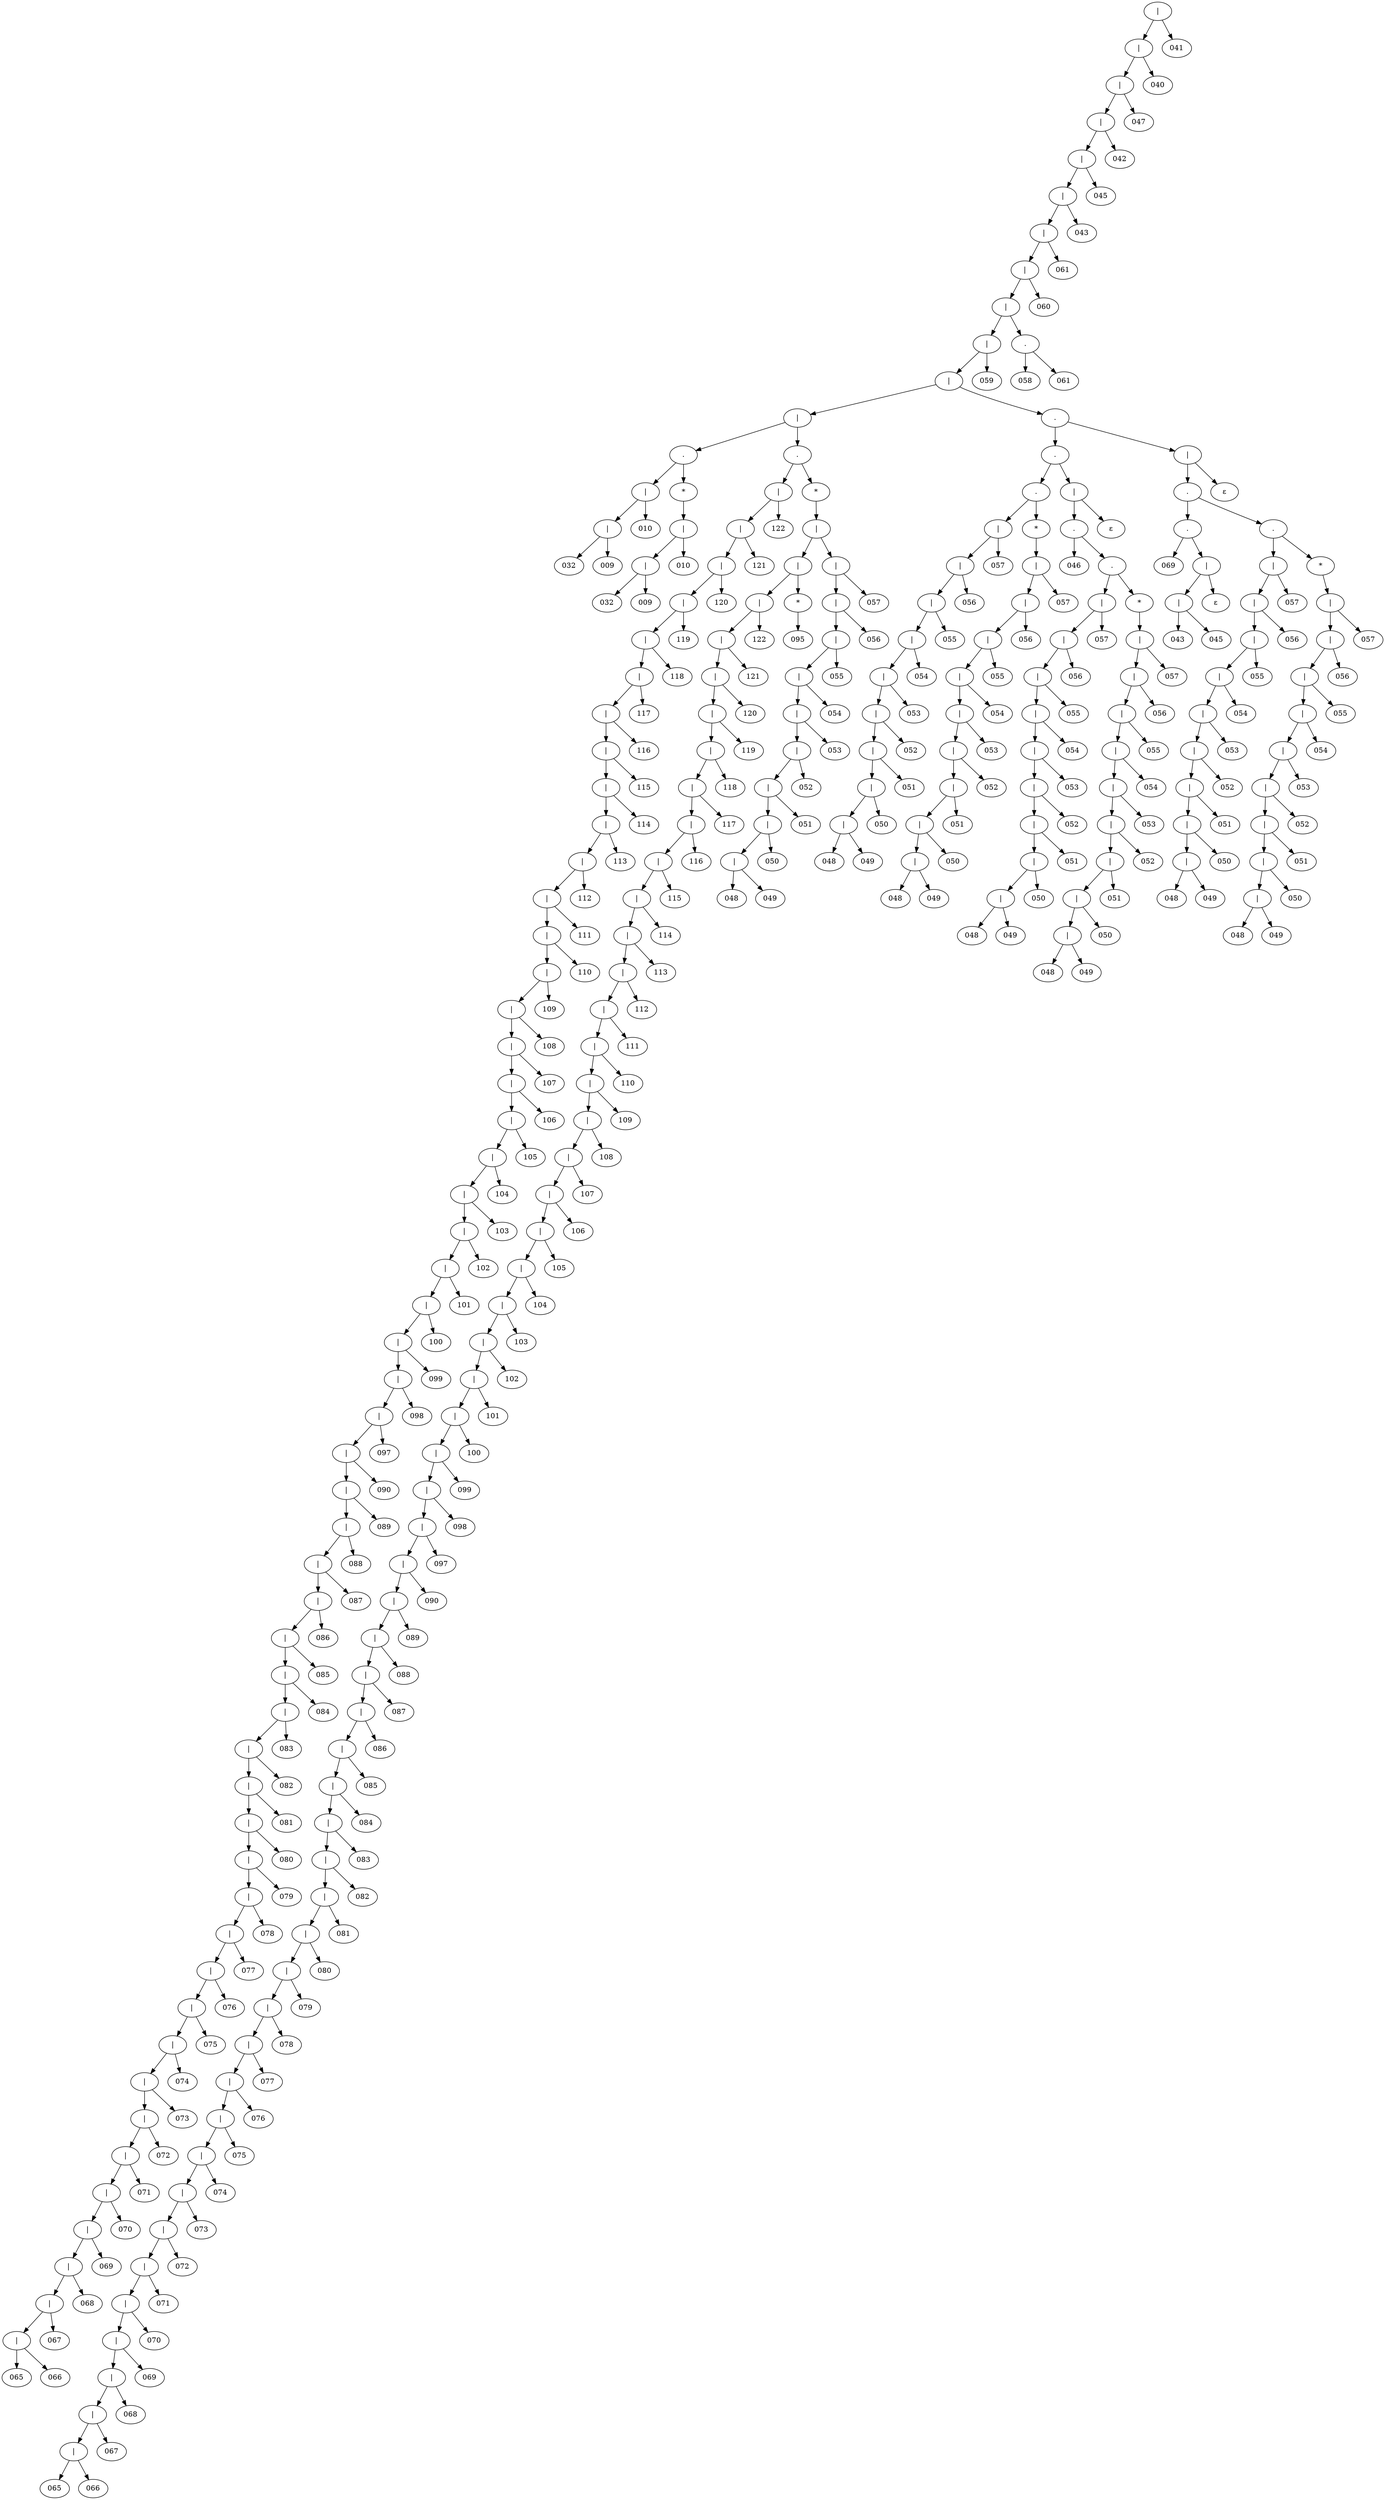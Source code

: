 digraph tree {
	d01a34e3b85b4595bf8247a2196b117d [label="|"]
	"0c6e6be214bb4c9f956a39bfbc1172c9" [label="|"]
	d01a34e3b85b4595bf8247a2196b117d -> "0c6e6be214bb4c9f956a39bfbc1172c9"
	"7b32560830064cb1b89b7ddad7414165" [label="|"]
	"0c6e6be214bb4c9f956a39bfbc1172c9" -> "7b32560830064cb1b89b7ddad7414165"
	"68fc0d8c29414cdda4ffbf09c39e186f" [label="|"]
	"7b32560830064cb1b89b7ddad7414165" -> "68fc0d8c29414cdda4ffbf09c39e186f"
	b16c9437886344fabd83ca284e6afa70 [label="|"]
	"68fc0d8c29414cdda4ffbf09c39e186f" -> b16c9437886344fabd83ca284e6afa70
	"80e6c4d9667a4151bfee42088a86824e" [label="|"]
	b16c9437886344fabd83ca284e6afa70 -> "80e6c4d9667a4151bfee42088a86824e"
	"00cded3306634f2aaebff16c7ce003b7" [label="|"]
	"80e6c4d9667a4151bfee42088a86824e" -> "00cded3306634f2aaebff16c7ce003b7"
	"3e3e909d918d4364a451a9085abebc44" [label="|"]
	"00cded3306634f2aaebff16c7ce003b7" -> "3e3e909d918d4364a451a9085abebc44"
	"0323114cd0fb4282955252b5ffdd21c6" [label="|"]
	"3e3e909d918d4364a451a9085abebc44" -> "0323114cd0fb4282955252b5ffdd21c6"
	"1747b2b7d6c24347927cac88adf3a47a" [label="|"]
	"0323114cd0fb4282955252b5ffdd21c6" -> "1747b2b7d6c24347927cac88adf3a47a"
	f73635f82ffd4d80a791b2217affab0d [label="|"]
	"1747b2b7d6c24347927cac88adf3a47a" -> f73635f82ffd4d80a791b2217affab0d
	bb70d525cf7a4a42aa8d578457df4a83 [label="|"]
	f73635f82ffd4d80a791b2217affab0d -> bb70d525cf7a4a42aa8d578457df4a83
	ea86c373550144258ffbba44c0ae821e [label="."]
	bb70d525cf7a4a42aa8d578457df4a83 -> ea86c373550144258ffbba44c0ae821e
	"0aab199f7c024cb8919e8e26e44636ba" [label="|"]
	ea86c373550144258ffbba44c0ae821e -> "0aab199f7c024cb8919e8e26e44636ba"
	a0f64e4b857746f0bd4693c8ada07d8e [label="|"]
	"0aab199f7c024cb8919e8e26e44636ba" -> a0f64e4b857746f0bd4693c8ada07d8e
	ac17c58d916e48e4ac96e0956febccc0 [label=032]
	a0f64e4b857746f0bd4693c8ada07d8e -> ac17c58d916e48e4ac96e0956febccc0
	"22be04a98ab94eb5be10c7046cb2c877" [label=009]
	a0f64e4b857746f0bd4693c8ada07d8e -> "22be04a98ab94eb5be10c7046cb2c877"
	"00d467e9d0e944ebb423e06493c7948f" [label=010]
	"0aab199f7c024cb8919e8e26e44636ba" -> "00d467e9d0e944ebb423e06493c7948f"
	e67b3d3356e64a26a8ed5c0d1d2573aa [label="*"]
	ea86c373550144258ffbba44c0ae821e -> e67b3d3356e64a26a8ed5c0d1d2573aa
	"9b7393be5a2449279501cc57372759e4" [label="|"]
	e67b3d3356e64a26a8ed5c0d1d2573aa -> "9b7393be5a2449279501cc57372759e4"
	"21d458b6ac1f4417a7bef8b645d44f43" [label="|"]
	"9b7393be5a2449279501cc57372759e4" -> "21d458b6ac1f4417a7bef8b645d44f43"
	"96d686b883174443ac0fea01060dd9a5" [label=032]
	"21d458b6ac1f4417a7bef8b645d44f43" -> "96d686b883174443ac0fea01060dd9a5"
	"397121266c0746ba907a3e2616d5ec9a" [label=009]
	"21d458b6ac1f4417a7bef8b645d44f43" -> "397121266c0746ba907a3e2616d5ec9a"
	"97f224b9da544a0c8f44e076d10ee58a" [label=010]
	"9b7393be5a2449279501cc57372759e4" -> "97f224b9da544a0c8f44e076d10ee58a"
	"3c2fbe8679f74e64ab4d7dbed18f0d9f" [label="."]
	bb70d525cf7a4a42aa8d578457df4a83 -> "3c2fbe8679f74e64ab4d7dbed18f0d9f"
	b59f5761b4844a829823ea13937bcf89 [label="|"]
	"3c2fbe8679f74e64ab4d7dbed18f0d9f" -> b59f5761b4844a829823ea13937bcf89
	"74c47c4abf294c0fb80830d0b2e0786b" [label="|"]
	b59f5761b4844a829823ea13937bcf89 -> "74c47c4abf294c0fb80830d0b2e0786b"
	"385d482bf1a843a5aea41626b3a78dc9" [label="|"]
	"74c47c4abf294c0fb80830d0b2e0786b" -> "385d482bf1a843a5aea41626b3a78dc9"
	"05d8fddb1c1042a1a26789d98269e3e5" [label="|"]
	"385d482bf1a843a5aea41626b3a78dc9" -> "05d8fddb1c1042a1a26789d98269e3e5"
	f7a4fcb57dcf42b78aa47b0334119f5a [label="|"]
	"05d8fddb1c1042a1a26789d98269e3e5" -> f7a4fcb57dcf42b78aa47b0334119f5a
	"04c11629ded74c0e88138751d8392d94" [label="|"]
	f7a4fcb57dcf42b78aa47b0334119f5a -> "04c11629ded74c0e88138751d8392d94"
	"11c82e32faa74ab49a53391e9a7ce7ef" [label="|"]
	"04c11629ded74c0e88138751d8392d94" -> "11c82e32faa74ab49a53391e9a7ce7ef"
	ac586b9c60f34afcaa12a50089970ced [label="|"]
	"11c82e32faa74ab49a53391e9a7ce7ef" -> ac586b9c60f34afcaa12a50089970ced
	"79fc64efae254e58a056099965df5316" [label="|"]
	ac586b9c60f34afcaa12a50089970ced -> "79fc64efae254e58a056099965df5316"
	a07f7ea2a90242dc922dd0ec9a3c66b1 [label="|"]
	"79fc64efae254e58a056099965df5316" -> a07f7ea2a90242dc922dd0ec9a3c66b1
	"33d4d2c8407a40b2befe68b1eed110c9" [label="|"]
	a07f7ea2a90242dc922dd0ec9a3c66b1 -> "33d4d2c8407a40b2befe68b1eed110c9"
	cd00bdcdc58e41359950338ff912703f [label="|"]
	"33d4d2c8407a40b2befe68b1eed110c9" -> cd00bdcdc58e41359950338ff912703f
	"34218dfbc2d547338a5daf4648ef304f" [label="|"]
	cd00bdcdc58e41359950338ff912703f -> "34218dfbc2d547338a5daf4648ef304f"
	b47d15e1181040d99106ba25b934a609 [label="|"]
	"34218dfbc2d547338a5daf4648ef304f" -> b47d15e1181040d99106ba25b934a609
	"74bc901bdccf4e39ae6e31ed40706aa9" [label="|"]
	b47d15e1181040d99106ba25b934a609 -> "74bc901bdccf4e39ae6e31ed40706aa9"
	"5a8fea8a495347ab86b3a921947f278d" [label="|"]
	"74bc901bdccf4e39ae6e31ed40706aa9" -> "5a8fea8a495347ab86b3a921947f278d"
	"9ea8ba24b281417385939ad7adda280c" [label="|"]
	"5a8fea8a495347ab86b3a921947f278d" -> "9ea8ba24b281417385939ad7adda280c"
	b2c48f8f6925496d9b22728f11d3ec3a [label="|"]
	"9ea8ba24b281417385939ad7adda280c" -> b2c48f8f6925496d9b22728f11d3ec3a
	ab3f026c701a489bb39f6d1729c9b673 [label="|"]
	b2c48f8f6925496d9b22728f11d3ec3a -> ab3f026c701a489bb39f6d1729c9b673
	ab00aa94f72e44f8a325891b5f869c59 [label="|"]
	ab3f026c701a489bb39f6d1729c9b673 -> ab00aa94f72e44f8a325891b5f869c59
	e4864e06028945e0a3550acd72ac39f4 [label="|"]
	ab00aa94f72e44f8a325891b5f869c59 -> e4864e06028945e0a3550acd72ac39f4
	d29729e9372649d985a677a410621fcf [label="|"]
	e4864e06028945e0a3550acd72ac39f4 -> d29729e9372649d985a677a410621fcf
	"46f9b39b42da40038b650ac4d5121f31" [label="|"]
	d29729e9372649d985a677a410621fcf -> "46f9b39b42da40038b650ac4d5121f31"
	b65a407feabd432698640d218c4cb437 [label="|"]
	"46f9b39b42da40038b650ac4d5121f31" -> b65a407feabd432698640d218c4cb437
	cd394830743d4a8f81eefd833dfc113a [label="|"]
	b65a407feabd432698640d218c4cb437 -> cd394830743d4a8f81eefd833dfc113a
	"13fcfa8db4724625b250b284157b206d" [label="|"]
	cd394830743d4a8f81eefd833dfc113a -> "13fcfa8db4724625b250b284157b206d"
	"0e1c8a1269b046de9a3c493622f05745" [label="|"]
	"13fcfa8db4724625b250b284157b206d" -> "0e1c8a1269b046de9a3c493622f05745"
	ef0ec087404240ef8a4200485fca7968 [label="|"]
	"0e1c8a1269b046de9a3c493622f05745" -> ef0ec087404240ef8a4200485fca7968
	"6825ccf784e74999910d15bdc7b3ae28" [label="|"]
	ef0ec087404240ef8a4200485fca7968 -> "6825ccf784e74999910d15bdc7b3ae28"
	"2c51aa9b92bb417097ed374e04938780" [label="|"]
	"6825ccf784e74999910d15bdc7b3ae28" -> "2c51aa9b92bb417097ed374e04938780"
	"4bc630b199e24e5ca94302d1af5e6c0a" [label="|"]
	"2c51aa9b92bb417097ed374e04938780" -> "4bc630b199e24e5ca94302d1af5e6c0a"
	"05a6bc95a7cd4875baa90e5ba9008d2c" [label="|"]
	"4bc630b199e24e5ca94302d1af5e6c0a" -> "05a6bc95a7cd4875baa90e5ba9008d2c"
	"343cfdda989048c1b9003efb1c071d63" [label="|"]
	"05a6bc95a7cd4875baa90e5ba9008d2c" -> "343cfdda989048c1b9003efb1c071d63"
	"0e8a480c7eff42ddbc6cbba99b62ce86" [label="|"]
	"343cfdda989048c1b9003efb1c071d63" -> "0e8a480c7eff42ddbc6cbba99b62ce86"
	"339888479d6648da9971addf3745112c" [label="|"]
	"0e8a480c7eff42ddbc6cbba99b62ce86" -> "339888479d6648da9971addf3745112c"
	"0573f2744ec7431fa8b5ac1bab4b55d6" [label="|"]
	"339888479d6648da9971addf3745112c" -> "0573f2744ec7431fa8b5ac1bab4b55d6"
	"4004c922663841618a135605624b6331" [label="|"]
	"0573f2744ec7431fa8b5ac1bab4b55d6" -> "4004c922663841618a135605624b6331"
	a1b924e130eb4ee0a445e85c202a729e [label="|"]
	"4004c922663841618a135605624b6331" -> a1b924e130eb4ee0a445e85c202a729e
	"8ec0047f9906415e88ae7ecf2022dbdb" [label="|"]
	a1b924e130eb4ee0a445e85c202a729e -> "8ec0047f9906415e88ae7ecf2022dbdb"
	"928c8a4c644947fea8f833c6da5ed70b" [label="|"]
	"8ec0047f9906415e88ae7ecf2022dbdb" -> "928c8a4c644947fea8f833c6da5ed70b"
	"0c4099a7a1664832b17dc90730138931" [label="|"]
	"928c8a4c644947fea8f833c6da5ed70b" -> "0c4099a7a1664832b17dc90730138931"
	"7c5764062c5c40b78570e4ae975320a1" [label="|"]
	"0c4099a7a1664832b17dc90730138931" -> "7c5764062c5c40b78570e4ae975320a1"
	"79deff90a5f240f7ab92f6a9a1ea5ae4" [label="|"]
	"7c5764062c5c40b78570e4ae975320a1" -> "79deff90a5f240f7ab92f6a9a1ea5ae4"
	e2f5f0745060436ebde5687ba863b56b [label="|"]
	"79deff90a5f240f7ab92f6a9a1ea5ae4" -> e2f5f0745060436ebde5687ba863b56b
	"84ed30bed2354fa8953273748450d3a6" [label="|"]
	e2f5f0745060436ebde5687ba863b56b -> "84ed30bed2354fa8953273748450d3a6"
	a1d687b0227741439882b45679538dd9 [label="|"]
	"84ed30bed2354fa8953273748450d3a6" -> a1d687b0227741439882b45679538dd9
	"6588a43d697945778d68bb17833b6589" [label="|"]
	a1d687b0227741439882b45679538dd9 -> "6588a43d697945778d68bb17833b6589"
	d89092cd69c54b9893be92f73a501aa6 [label="|"]
	"6588a43d697945778d68bb17833b6589" -> d89092cd69c54b9893be92f73a501aa6
	b3a7a509426f46228986621cc0a21e15 [label="|"]
	d89092cd69c54b9893be92f73a501aa6 -> b3a7a509426f46228986621cc0a21e15
	"6710e34aa75042bbb23e375b57a2cffd" [label="|"]
	b3a7a509426f46228986621cc0a21e15 -> "6710e34aa75042bbb23e375b57a2cffd"
	"6107bc1a1de1453d9a7c0a91844e9d1f" [label="|"]
	"6710e34aa75042bbb23e375b57a2cffd" -> "6107bc1a1de1453d9a7c0a91844e9d1f"
	"965dcf4960954296810bd299742e6681" [label=065]
	"6107bc1a1de1453d9a7c0a91844e9d1f" -> "965dcf4960954296810bd299742e6681"
	bb01d536efd7434ca16cd82f72fd69c6 [label=066]
	"6107bc1a1de1453d9a7c0a91844e9d1f" -> bb01d536efd7434ca16cd82f72fd69c6
	"0130cbc8e77d491cbc286d55896d84cb" [label=067]
	"6710e34aa75042bbb23e375b57a2cffd" -> "0130cbc8e77d491cbc286d55896d84cb"
	"7322c56a3e984fd28c4f2ffbb6a3a875" [label=068]
	b3a7a509426f46228986621cc0a21e15 -> "7322c56a3e984fd28c4f2ffbb6a3a875"
	a52837edcaf04cb1a6c40f66024efd54 [label=069]
	d89092cd69c54b9893be92f73a501aa6 -> a52837edcaf04cb1a6c40f66024efd54
	"632a9e3d2e794721b72f112fa7bc7c9f" [label=070]
	"6588a43d697945778d68bb17833b6589" -> "632a9e3d2e794721b72f112fa7bc7c9f"
	"3abd4db93c104c4b84d2a2a7aa7dac30" [label=071]
	a1d687b0227741439882b45679538dd9 -> "3abd4db93c104c4b84d2a2a7aa7dac30"
	d577c8270c00498eaf7daffbe157f8ac [label=072]
	"84ed30bed2354fa8953273748450d3a6" -> d577c8270c00498eaf7daffbe157f8ac
	af88bb5b31754123be81e4e05f9e2429 [label=073]
	e2f5f0745060436ebde5687ba863b56b -> af88bb5b31754123be81e4e05f9e2429
	"8367fcedd38b4e48b11ad512952e8c5c" [label=074]
	"79deff90a5f240f7ab92f6a9a1ea5ae4" -> "8367fcedd38b4e48b11ad512952e8c5c"
	b484c0afa411432988781e0a3d1974a9 [label=075]
	"7c5764062c5c40b78570e4ae975320a1" -> b484c0afa411432988781e0a3d1974a9
	"2d99ba2566d94a62990402b51ba6a6a9" [label=076]
	"0c4099a7a1664832b17dc90730138931" -> "2d99ba2566d94a62990402b51ba6a6a9"
	"119791796e8f4f6f9b7c464ef6d99795" [label=077]
	"928c8a4c644947fea8f833c6da5ed70b" -> "119791796e8f4f6f9b7c464ef6d99795"
	"7cdbbe7c25c747ec8395d43cb1c4cf83" [label=078]
	"8ec0047f9906415e88ae7ecf2022dbdb" -> "7cdbbe7c25c747ec8395d43cb1c4cf83"
	ed2d47952a0f4a0e858c063d0eae9dff [label=079]
	a1b924e130eb4ee0a445e85c202a729e -> ed2d47952a0f4a0e858c063d0eae9dff
	dc54dbc039d745f2ad734d5e82a27e1d [label=080]
	"4004c922663841618a135605624b6331" -> dc54dbc039d745f2ad734d5e82a27e1d
	"3394b679a46a43cba3653a0b25b69b47" [label=081]
	"0573f2744ec7431fa8b5ac1bab4b55d6" -> "3394b679a46a43cba3653a0b25b69b47"
	"7e43499c21744b998566f5f4de3f4609" [label=082]
	"339888479d6648da9971addf3745112c" -> "7e43499c21744b998566f5f4de3f4609"
	ce6345bc3d5d415899dde0ad8eae5c50 [label=083]
	"0e8a480c7eff42ddbc6cbba99b62ce86" -> ce6345bc3d5d415899dde0ad8eae5c50
	"5c5969efcb2a4a749cde8b377bb74cac" [label=084]
	"343cfdda989048c1b9003efb1c071d63" -> "5c5969efcb2a4a749cde8b377bb74cac"
	f0118093532a49abb0d5b9dfed4e1176 [label=085]
	"05a6bc95a7cd4875baa90e5ba9008d2c" -> f0118093532a49abb0d5b9dfed4e1176
	c912ee2b64a348278148f384f82f66b0 [label=086]
	"4bc630b199e24e5ca94302d1af5e6c0a" -> c912ee2b64a348278148f384f82f66b0
	"481525ba396d4c80ba6fd7624856c8d6" [label=087]
	"2c51aa9b92bb417097ed374e04938780" -> "481525ba396d4c80ba6fd7624856c8d6"
	"709cfd45e6b546ee9ec74587cb2e4ac3" [label=088]
	"6825ccf784e74999910d15bdc7b3ae28" -> "709cfd45e6b546ee9ec74587cb2e4ac3"
	d68b57270c8c4d12bf7195ec6f8b22d3 [label=089]
	ef0ec087404240ef8a4200485fca7968 -> d68b57270c8c4d12bf7195ec6f8b22d3
	"03589667808141b5bdccbcc76ebb5ecc" [label=090]
	"0e1c8a1269b046de9a3c493622f05745" -> "03589667808141b5bdccbcc76ebb5ecc"
	b0be4b82b1c14d039fd70a34e256468d [label=097]
	"13fcfa8db4724625b250b284157b206d" -> b0be4b82b1c14d039fd70a34e256468d
	"6ea1b548eeb84a7fb750c3e6721399cc" [label=098]
	cd394830743d4a8f81eefd833dfc113a -> "6ea1b548eeb84a7fb750c3e6721399cc"
	"9a8692cae5c74afaa847cf6f8f0e1b1b" [label=099]
	b65a407feabd432698640d218c4cb437 -> "9a8692cae5c74afaa847cf6f8f0e1b1b"
	"6452fd07eb2744778282b3c5d90267be" [label=100]
	"46f9b39b42da40038b650ac4d5121f31" -> "6452fd07eb2744778282b3c5d90267be"
	a62a55f7b40e40b0992b0b216b97e8ae [label=101]
	d29729e9372649d985a677a410621fcf -> a62a55f7b40e40b0992b0b216b97e8ae
	"3b84c787d1074f988b6d30977f040527" [label=102]
	e4864e06028945e0a3550acd72ac39f4 -> "3b84c787d1074f988b6d30977f040527"
	ae30ab7df11f49e2a10774ee5f08e122 [label=103]
	ab00aa94f72e44f8a325891b5f869c59 -> ae30ab7df11f49e2a10774ee5f08e122
	"935714ffc2fd45239dd3e48b6ea86f04" [label=104]
	ab3f026c701a489bb39f6d1729c9b673 -> "935714ffc2fd45239dd3e48b6ea86f04"
	"8315aeff679a410180e83b945549ce7c" [label=105]
	b2c48f8f6925496d9b22728f11d3ec3a -> "8315aeff679a410180e83b945549ce7c"
	"3a7505506e7a4039a76dfd8c97f2d39e" [label=106]
	"9ea8ba24b281417385939ad7adda280c" -> "3a7505506e7a4039a76dfd8c97f2d39e"
	"1f9329fab2d040aeafa45aaab222c834" [label=107]
	"5a8fea8a495347ab86b3a921947f278d" -> "1f9329fab2d040aeafa45aaab222c834"
	"7af9fe048d3840a0ab192b7444e91a23" [label=108]
	"74bc901bdccf4e39ae6e31ed40706aa9" -> "7af9fe048d3840a0ab192b7444e91a23"
	fe4d4a8e823c4cc9a869ae447504a2b7 [label=109]
	b47d15e1181040d99106ba25b934a609 -> fe4d4a8e823c4cc9a869ae447504a2b7
	cb605e58593d4f5a894281c034f109ad [label=110]
	"34218dfbc2d547338a5daf4648ef304f" -> cb605e58593d4f5a894281c034f109ad
	"14c81d34060c43e980a68e250be6948e" [label=111]
	cd00bdcdc58e41359950338ff912703f -> "14c81d34060c43e980a68e250be6948e"
	fec8e9fa035244219db2d624ec4cfc4a [label=112]
	"33d4d2c8407a40b2befe68b1eed110c9" -> fec8e9fa035244219db2d624ec4cfc4a
	a1542de998ef473697229b7f554c4d7c [label=113]
	a07f7ea2a90242dc922dd0ec9a3c66b1 -> a1542de998ef473697229b7f554c4d7c
	"8c994c9b38cb47ed9a43038bdf5b065a" [label=114]
	"79fc64efae254e58a056099965df5316" -> "8c994c9b38cb47ed9a43038bdf5b065a"
	e4ac5579f5404e3fad702cca40912be8 [label=115]
	ac586b9c60f34afcaa12a50089970ced -> e4ac5579f5404e3fad702cca40912be8
	"582a18287e9a43558226cb4020214737" [label=116]
	"11c82e32faa74ab49a53391e9a7ce7ef" -> "582a18287e9a43558226cb4020214737"
	"996f6fa1240340b0a3a701ba15e9214f" [label=117]
	"04c11629ded74c0e88138751d8392d94" -> "996f6fa1240340b0a3a701ba15e9214f"
	"4be03bf5ab6045cc8cd996d439585abc" [label=118]
	f7a4fcb57dcf42b78aa47b0334119f5a -> "4be03bf5ab6045cc8cd996d439585abc"
	"5fa3f72fbe5b48bc9c5254709d09a3e7" [label=119]
	"05d8fddb1c1042a1a26789d98269e3e5" -> "5fa3f72fbe5b48bc9c5254709d09a3e7"
	"3d70a00d924a4d9c899e451445df780d" [label=120]
	"385d482bf1a843a5aea41626b3a78dc9" -> "3d70a00d924a4d9c899e451445df780d"
	ee766d2cef594fe8b66e097a13951386 [label=121]
	"74c47c4abf294c0fb80830d0b2e0786b" -> ee766d2cef594fe8b66e097a13951386
	"4d312bdc126e46688965b2aa536d7131" [label=122]
	b59f5761b4844a829823ea13937bcf89 -> "4d312bdc126e46688965b2aa536d7131"
	a473977d544a4055a9ff3a561d289095 [label="*"]
	"3c2fbe8679f74e64ab4d7dbed18f0d9f" -> a473977d544a4055a9ff3a561d289095
	"055a0c7cdc1346de839c7f1f7219626f" [label="|"]
	a473977d544a4055a9ff3a561d289095 -> "055a0c7cdc1346de839c7f1f7219626f"
	"1c7ab2a3e39d471e8e14cf2cb0cd4aad" [label="|"]
	"055a0c7cdc1346de839c7f1f7219626f" -> "1c7ab2a3e39d471e8e14cf2cb0cd4aad"
	"181973fa1c4e4b7c9e4163fe256e5ad0" [label="|"]
	"1c7ab2a3e39d471e8e14cf2cb0cd4aad" -> "181973fa1c4e4b7c9e4163fe256e5ad0"
	db8702dd1ffd4f1a97ce2b2eca47565c [label="|"]
	"181973fa1c4e4b7c9e4163fe256e5ad0" -> db8702dd1ffd4f1a97ce2b2eca47565c
	e4c6541a780e458280b6317ea1651e1b [label="|"]
	db8702dd1ffd4f1a97ce2b2eca47565c -> e4c6541a780e458280b6317ea1651e1b
	"7fb56b9e87534b33a082109eb1c8dd6b" [label="|"]
	e4c6541a780e458280b6317ea1651e1b -> "7fb56b9e87534b33a082109eb1c8dd6b"
	"672d1743655542e884c07f5fde946691" [label="|"]
	"7fb56b9e87534b33a082109eb1c8dd6b" -> "672d1743655542e884c07f5fde946691"
	"7dee26ac628744ed93cf73c3d319ef08" [label="|"]
	"672d1743655542e884c07f5fde946691" -> "7dee26ac628744ed93cf73c3d319ef08"
	"65b3166b07f54a009c258add755042b2" [label="|"]
	"7dee26ac628744ed93cf73c3d319ef08" -> "65b3166b07f54a009c258add755042b2"
	ea21c96e554942af99fd9af6ee7853eb [label="|"]
	"65b3166b07f54a009c258add755042b2" -> ea21c96e554942af99fd9af6ee7853eb
	"065e736cab48499a8676dd618a9e6934" [label="|"]
	ea21c96e554942af99fd9af6ee7853eb -> "065e736cab48499a8676dd618a9e6934"
	b82d146d419d4875b6acb97b93230ed1 [label="|"]
	"065e736cab48499a8676dd618a9e6934" -> b82d146d419d4875b6acb97b93230ed1
	"6209f5ac9e3444cfaaca1518335066ae" [label="|"]
	b82d146d419d4875b6acb97b93230ed1 -> "6209f5ac9e3444cfaaca1518335066ae"
	d4c3b211eef84ea69c80b6a9dbbc3acf [label="|"]
	"6209f5ac9e3444cfaaca1518335066ae" -> d4c3b211eef84ea69c80b6a9dbbc3acf
	d3ebb9a58be54f1e8a31891660d3016e [label="|"]
	d4c3b211eef84ea69c80b6a9dbbc3acf -> d3ebb9a58be54f1e8a31891660d3016e
	b98728eeb1874815bb2d0b2151a12862 [label="|"]
	d3ebb9a58be54f1e8a31891660d3016e -> b98728eeb1874815bb2d0b2151a12862
	"35dc4fb3c7004be2a0a533ffe123a76c" [label="|"]
	b98728eeb1874815bb2d0b2151a12862 -> "35dc4fb3c7004be2a0a533ffe123a76c"
	aa828fb85d2b4583957c8fbd2350e9fd [label="|"]
	"35dc4fb3c7004be2a0a533ffe123a76c" -> aa828fb85d2b4583957c8fbd2350e9fd
	eaa755e7697149519a8608d65b9eeed7 [label="|"]
	aa828fb85d2b4583957c8fbd2350e9fd -> eaa755e7697149519a8608d65b9eeed7
	a0476648e19346e28bf93577219ba319 [label="|"]
	eaa755e7697149519a8608d65b9eeed7 -> a0476648e19346e28bf93577219ba319
	"39485cfb3b1a42c6b02f2be4151c44c2" [label="|"]
	a0476648e19346e28bf93577219ba319 -> "39485cfb3b1a42c6b02f2be4151c44c2"
	c034f4f8129b4327bb1e0e0dc184ab2d [label="|"]
	"39485cfb3b1a42c6b02f2be4151c44c2" -> c034f4f8129b4327bb1e0e0dc184ab2d
	"77721e3e5d954fbe85351dc9a156be43" [label="|"]
	c034f4f8129b4327bb1e0e0dc184ab2d -> "77721e3e5d954fbe85351dc9a156be43"
	"0dfa22e89cd84753ac3d99e24f0e0be8" [label="|"]
	"77721e3e5d954fbe85351dc9a156be43" -> "0dfa22e89cd84753ac3d99e24f0e0be8"
	ba0d89ec7ec8430d908be473aa6d95e0 [label="|"]
	"0dfa22e89cd84753ac3d99e24f0e0be8" -> ba0d89ec7ec8430d908be473aa6d95e0
	a43b0c906e4047fdab400bbd3d694703 [label="|"]
	ba0d89ec7ec8430d908be473aa6d95e0 -> a43b0c906e4047fdab400bbd3d694703
	"55c2eabbc12244b282f9cc1c6daf36c2" [label="|"]
	a43b0c906e4047fdab400bbd3d694703 -> "55c2eabbc12244b282f9cc1c6daf36c2"
	"2a55274b003f4f5dbcdc9418f93cb97d" [label="|"]
	"55c2eabbc12244b282f9cc1c6daf36c2" -> "2a55274b003f4f5dbcdc9418f93cb97d"
	"2adf4354ec60497a9198c8b9610c3ed0" [label="|"]
	"2a55274b003f4f5dbcdc9418f93cb97d" -> "2adf4354ec60497a9198c8b9610c3ed0"
	"6171e5c25bbb45d5925f8feeee7518f9" [label="|"]
	"2adf4354ec60497a9198c8b9610c3ed0" -> "6171e5c25bbb45d5925f8feeee7518f9"
	e97f8e4d52314dad874301c46db2c9b6 [label="|"]
	"6171e5c25bbb45d5925f8feeee7518f9" -> e97f8e4d52314dad874301c46db2c9b6
	"3b06c4a19b2140ed94a93b1d21500f90" [label="|"]
	e97f8e4d52314dad874301c46db2c9b6 -> "3b06c4a19b2140ed94a93b1d21500f90"
	"90d2125b72434f159b2a40d3d681b56f" [label="|"]
	"3b06c4a19b2140ed94a93b1d21500f90" -> "90d2125b72434f159b2a40d3d681b56f"
	abb5d27946284e0e8e9b558261ea1e8f [label="|"]
	"90d2125b72434f159b2a40d3d681b56f" -> abb5d27946284e0e8e9b558261ea1e8f
	f07702cccae84a068ac43c4074271775 [label="|"]
	abb5d27946284e0e8e9b558261ea1e8f -> f07702cccae84a068ac43c4074271775
	f43cc1cfbb154b43a461907258f8290a [label="|"]
	f07702cccae84a068ac43c4074271775 -> f43cc1cfbb154b43a461907258f8290a
	"3fc902162efe417c8c89430a41b8b374" [label="|"]
	f43cc1cfbb154b43a461907258f8290a -> "3fc902162efe417c8c89430a41b8b374"
	"646b1823d5834012ba064b90c4dd104a" [label="|"]
	"3fc902162efe417c8c89430a41b8b374" -> "646b1823d5834012ba064b90c4dd104a"
	"6f6ebda2b62c4c4b83ac82be353a423b" [label="|"]
	"646b1823d5834012ba064b90c4dd104a" -> "6f6ebda2b62c4c4b83ac82be353a423b"
	"46aa1c8fe16544f69dcb104520445c88" [label="|"]
	"6f6ebda2b62c4c4b83ac82be353a423b" -> "46aa1c8fe16544f69dcb104520445c88"
	"23c91132d73c4c45a4c78f76de3f2944" [label="|"]
	"46aa1c8fe16544f69dcb104520445c88" -> "23c91132d73c4c45a4c78f76de3f2944"
	fdb17b0b364147babcf6fc0cbb39d323 [label="|"]
	"23c91132d73c4c45a4c78f76de3f2944" -> fdb17b0b364147babcf6fc0cbb39d323
	f39d300ab9a340f1b27f744f9123aba2 [label="|"]
	fdb17b0b364147babcf6fc0cbb39d323 -> f39d300ab9a340f1b27f744f9123aba2
	b9c0d7323ab64a0a8106e7a2635f1cb0 [label="|"]
	f39d300ab9a340f1b27f744f9123aba2 -> b9c0d7323ab64a0a8106e7a2635f1cb0
	"60beef6b92684526a296b37acf77ebbd" [label="|"]
	b9c0d7323ab64a0a8106e7a2635f1cb0 -> "60beef6b92684526a296b37acf77ebbd"
	a7ffb9a4a17d4817a1b8bd5377ac6271 [label="|"]
	"60beef6b92684526a296b37acf77ebbd" -> a7ffb9a4a17d4817a1b8bd5377ac6271
	b341409e1d9c40829b2c4cd8807b6d77 [label="|"]
	a7ffb9a4a17d4817a1b8bd5377ac6271 -> b341409e1d9c40829b2c4cd8807b6d77
	"12305e366809447ba68169c62e76c68d" [label="|"]
	b341409e1d9c40829b2c4cd8807b6d77 -> "12305e366809447ba68169c62e76c68d"
	a8ab352dfe5245e5ba79f6c7e2736880 [label="|"]
	"12305e366809447ba68169c62e76c68d" -> a8ab352dfe5245e5ba79f6c7e2736880
	"86423f48695d45a8b22b2153f7a944dd" [label="|"]
	a8ab352dfe5245e5ba79f6c7e2736880 -> "86423f48695d45a8b22b2153f7a944dd"
	"223b383982c84b64909f14e081fd35ab" [label="|"]
	"86423f48695d45a8b22b2153f7a944dd" -> "223b383982c84b64909f14e081fd35ab"
	"66869ed1565141e3ab8ed80d8558cb20" [label="|"]
	"223b383982c84b64909f14e081fd35ab" -> "66869ed1565141e3ab8ed80d8558cb20"
	d738234faa8a42c59dd299eac3afafc8 [label="|"]
	"66869ed1565141e3ab8ed80d8558cb20" -> d738234faa8a42c59dd299eac3afafc8
	"3c1a03f241ab4eee8e7ce8b733712660" [label=065]
	d738234faa8a42c59dd299eac3afafc8 -> "3c1a03f241ab4eee8e7ce8b733712660"
	"0f0739a7cdd44675a70f783a3d7f818b" [label=066]
	d738234faa8a42c59dd299eac3afafc8 -> "0f0739a7cdd44675a70f783a3d7f818b"
	"745d63000c384653bb4b7202899657d7" [label=067]
	"66869ed1565141e3ab8ed80d8558cb20" -> "745d63000c384653bb4b7202899657d7"
	"3a096a5fb2b64a489144f67f29d2f5ad" [label=068]
	"223b383982c84b64909f14e081fd35ab" -> "3a096a5fb2b64a489144f67f29d2f5ad"
	"5be3d916f4724375a8a666122dce6588" [label=069]
	"86423f48695d45a8b22b2153f7a944dd" -> "5be3d916f4724375a8a666122dce6588"
	a11abb52fa9344e5a836ca7211732652 [label=070]
	a8ab352dfe5245e5ba79f6c7e2736880 -> a11abb52fa9344e5a836ca7211732652
	e7a9b22d99844f2d83c182644e5b5349 [label=071]
	"12305e366809447ba68169c62e76c68d" -> e7a9b22d99844f2d83c182644e5b5349
	f71e0067faf840838d899d02d3186412 [label=072]
	b341409e1d9c40829b2c4cd8807b6d77 -> f71e0067faf840838d899d02d3186412
	"8f1c418a4d5d425fb86f114bbdc151ea" [label=073]
	a7ffb9a4a17d4817a1b8bd5377ac6271 -> "8f1c418a4d5d425fb86f114bbdc151ea"
	"4312cb140b6b4829910eb6321c685ed7" [label=074]
	"60beef6b92684526a296b37acf77ebbd" -> "4312cb140b6b4829910eb6321c685ed7"
	dbaf321c32c44a23bbfcdfcdbbf58c4c [label=075]
	b9c0d7323ab64a0a8106e7a2635f1cb0 -> dbaf321c32c44a23bbfcdfcdbbf58c4c
	"5985be8f7a9449da80c37c9d512464f9" [label=076]
	f39d300ab9a340f1b27f744f9123aba2 -> "5985be8f7a9449da80c37c9d512464f9"
	ea81e1d4da7a435ea153dc78a558664d [label=077]
	fdb17b0b364147babcf6fc0cbb39d323 -> ea81e1d4da7a435ea153dc78a558664d
	"4a51f597a3c34f0db3bfd0b471ae2817" [label=078]
	"23c91132d73c4c45a4c78f76de3f2944" -> "4a51f597a3c34f0db3bfd0b471ae2817"
	"13d36a802588414fba4f6a9b400d26dd" [label=079]
	"46aa1c8fe16544f69dcb104520445c88" -> "13d36a802588414fba4f6a9b400d26dd"
	"966ecf5663ad4535a5669a6d9afd0b27" [label=080]
	"6f6ebda2b62c4c4b83ac82be353a423b" -> "966ecf5663ad4535a5669a6d9afd0b27"
	f51a547cfe9c40ee9180cdfdb120a96e [label=081]
	"646b1823d5834012ba064b90c4dd104a" -> f51a547cfe9c40ee9180cdfdb120a96e
	"6ed25ce8d3424383ab86a8ae17863a18" [label=082]
	"3fc902162efe417c8c89430a41b8b374" -> "6ed25ce8d3424383ab86a8ae17863a18"
	"9bb99c80e1954727b66a564b655100e7" [label=083]
	f43cc1cfbb154b43a461907258f8290a -> "9bb99c80e1954727b66a564b655100e7"
	"9ca54e2a02624fb59aef7ac23785d0ca" [label=084]
	f07702cccae84a068ac43c4074271775 -> "9ca54e2a02624fb59aef7ac23785d0ca"
	"412f41b4bd1a4cd8b03b75b14a221895" [label=085]
	abb5d27946284e0e8e9b558261ea1e8f -> "412f41b4bd1a4cd8b03b75b14a221895"
	b710c2e1d49a44b3838bc30d3f087975 [label=086]
	"90d2125b72434f159b2a40d3d681b56f" -> b710c2e1d49a44b3838bc30d3f087975
	a4ccf3dbe91f46499fcc1df969d2c4fd [label=087]
	"3b06c4a19b2140ed94a93b1d21500f90" -> a4ccf3dbe91f46499fcc1df969d2c4fd
	ba9cb9f4664b41f886deb3793a3e4815 [label=088]
	e97f8e4d52314dad874301c46db2c9b6 -> ba9cb9f4664b41f886deb3793a3e4815
	"07afb8a611044c0a8e6f57d6e8347a84" [label=089]
	"6171e5c25bbb45d5925f8feeee7518f9" -> "07afb8a611044c0a8e6f57d6e8347a84"
	"209a2ba80e504b7c80e91af194a1a78a" [label=090]
	"2adf4354ec60497a9198c8b9610c3ed0" -> "209a2ba80e504b7c80e91af194a1a78a"
	"7a7520069c464d61a348417060bf1735" [label=097]
	"2a55274b003f4f5dbcdc9418f93cb97d" -> "7a7520069c464d61a348417060bf1735"
	"2e7bf134e632460dbc779ae2af5189b4" [label=098]
	"55c2eabbc12244b282f9cc1c6daf36c2" -> "2e7bf134e632460dbc779ae2af5189b4"
	"1ce63e2af38045929842e7b41e06b635" [label=099]
	a43b0c906e4047fdab400bbd3d694703 -> "1ce63e2af38045929842e7b41e06b635"
	a34b167b5bf5422789665e6d03f8fd18 [label=100]
	ba0d89ec7ec8430d908be473aa6d95e0 -> a34b167b5bf5422789665e6d03f8fd18
	b4d6b5440c5742fd8903171cdea4d845 [label=101]
	"0dfa22e89cd84753ac3d99e24f0e0be8" -> b4d6b5440c5742fd8903171cdea4d845
	"11f839331a5a4c0b9f6d0c17a707c002" [label=102]
	"77721e3e5d954fbe85351dc9a156be43" -> "11f839331a5a4c0b9f6d0c17a707c002"
	"79c2882b250442be9cbaddcdb4071a77" [label=103]
	c034f4f8129b4327bb1e0e0dc184ab2d -> "79c2882b250442be9cbaddcdb4071a77"
	"2a7ca463d79c47f388c2ff6220e3b82d" [label=104]
	"39485cfb3b1a42c6b02f2be4151c44c2" -> "2a7ca463d79c47f388c2ff6220e3b82d"
	"025145d43690470a8e71d24547cb9a2b" [label=105]
	a0476648e19346e28bf93577219ba319 -> "025145d43690470a8e71d24547cb9a2b"
	e9555edd259342a6a850ee659fe48887 [label=106]
	eaa755e7697149519a8608d65b9eeed7 -> e9555edd259342a6a850ee659fe48887
	"64dbc5ccf50642119910a14315b9032c" [label=107]
	aa828fb85d2b4583957c8fbd2350e9fd -> "64dbc5ccf50642119910a14315b9032c"
	"3ed4bd9ddde54b409c3cd8bce4028cf8" [label=108]
	"35dc4fb3c7004be2a0a533ffe123a76c" -> "3ed4bd9ddde54b409c3cd8bce4028cf8"
	"8435d1b29a4441a69a1cbc8bbb12b777" [label=109]
	b98728eeb1874815bb2d0b2151a12862 -> "8435d1b29a4441a69a1cbc8bbb12b777"
	"1dc0854079ec4448aef7484afa72ec3a" [label=110]
	d3ebb9a58be54f1e8a31891660d3016e -> "1dc0854079ec4448aef7484afa72ec3a"
	"75b870d484fc4403b1a6ced05cbbec17" [label=111]
	d4c3b211eef84ea69c80b6a9dbbc3acf -> "75b870d484fc4403b1a6ced05cbbec17"
	"0a673f650cbe498bb730fa45ac88d4df" [label=112]
	"6209f5ac9e3444cfaaca1518335066ae" -> "0a673f650cbe498bb730fa45ac88d4df"
	"3bfd83f8ae06437ea7eab55c03319934" [label=113]
	b82d146d419d4875b6acb97b93230ed1 -> "3bfd83f8ae06437ea7eab55c03319934"
	"2c08d664d9a44228bba3232d0aa3f9e6" [label=114]
	"065e736cab48499a8676dd618a9e6934" -> "2c08d664d9a44228bba3232d0aa3f9e6"
	"869afa42c57e473aa9ac8d5b3207d44c" [label=115]
	ea21c96e554942af99fd9af6ee7853eb -> "869afa42c57e473aa9ac8d5b3207d44c"
	"0c520de2d7e04a49bceea16584f5cdf3" [label=116]
	"65b3166b07f54a009c258add755042b2" -> "0c520de2d7e04a49bceea16584f5cdf3"
	e499d9a8dc804990bfa08b4724167748 [label=117]
	"7dee26ac628744ed93cf73c3d319ef08" -> e499d9a8dc804990bfa08b4724167748
	"430b52e5e31c4828ba2c52b3179136d4" [label=118]
	"672d1743655542e884c07f5fde946691" -> "430b52e5e31c4828ba2c52b3179136d4"
	fd2f4bd08c114cbda65d1add80b6a83d [label=119]
	"7fb56b9e87534b33a082109eb1c8dd6b" -> fd2f4bd08c114cbda65d1add80b6a83d
	"788177a28c024c2ba2c2110c816f982f" [label=120]
	e4c6541a780e458280b6317ea1651e1b -> "788177a28c024c2ba2c2110c816f982f"
	acc9eb5b210e4472bd109d5fcd6f5e8d [label=121]
	db8702dd1ffd4f1a97ce2b2eca47565c -> acc9eb5b210e4472bd109d5fcd6f5e8d
	"56fff2c79ff64364b10c927021675aef" [label=122]
	"181973fa1c4e4b7c9e4163fe256e5ad0" -> "56fff2c79ff64364b10c927021675aef"
	b6a0602f06e74599b39f912074ed7e05 [label="*"]
	"1c7ab2a3e39d471e8e14cf2cb0cd4aad" -> b6a0602f06e74599b39f912074ed7e05
	cf75f38f40e74990a7c2218a796502c2 [label=095]
	b6a0602f06e74599b39f912074ed7e05 -> cf75f38f40e74990a7c2218a796502c2
	"4bd5771e7a3d496ca7ed81801e763225" [label="|"]
	"055a0c7cdc1346de839c7f1f7219626f" -> "4bd5771e7a3d496ca7ed81801e763225"
	f827edec09c844e48256f95f496e1235 [label="|"]
	"4bd5771e7a3d496ca7ed81801e763225" -> f827edec09c844e48256f95f496e1235
	"87adeaced30448038cce8c56c5be3f99" [label="|"]
	f827edec09c844e48256f95f496e1235 -> "87adeaced30448038cce8c56c5be3f99"
	"72b38ffb765943f19eaf2c9d67e11d66" [label="|"]
	"87adeaced30448038cce8c56c5be3f99" -> "72b38ffb765943f19eaf2c9d67e11d66"
	"882336e78ee04a6fa4f7e2064dd0c0f4" [label="|"]
	"72b38ffb765943f19eaf2c9d67e11d66" -> "882336e78ee04a6fa4f7e2064dd0c0f4"
	"62c3e2dfe662483489bca7883fd2204b" [label="|"]
	"882336e78ee04a6fa4f7e2064dd0c0f4" -> "62c3e2dfe662483489bca7883fd2204b"
	"3fb38a1f65334c0196c7ca6dd46da2b0" [label="|"]
	"62c3e2dfe662483489bca7883fd2204b" -> "3fb38a1f65334c0196c7ca6dd46da2b0"
	b842f747a7d8446f9ace04e97252112f [label="|"]
	"3fb38a1f65334c0196c7ca6dd46da2b0" -> b842f747a7d8446f9ace04e97252112f
	"9195c78238e34cbaa3044a5a9c266063" [label="|"]
	b842f747a7d8446f9ace04e97252112f -> "9195c78238e34cbaa3044a5a9c266063"
	"0967ba77d8b1490c93a2d0d77a92d03a" [label=048]
	"9195c78238e34cbaa3044a5a9c266063" -> "0967ba77d8b1490c93a2d0d77a92d03a"
	"6339e6b95d7c496ca55ed790a348c7a4" [label=049]
	"9195c78238e34cbaa3044a5a9c266063" -> "6339e6b95d7c496ca55ed790a348c7a4"
	"74e2aca86e8040e2825d6b110903c007" [label=050]
	b842f747a7d8446f9ace04e97252112f -> "74e2aca86e8040e2825d6b110903c007"
	"1db13810fd034f15b1a13d314bedc255" [label=051]
	"3fb38a1f65334c0196c7ca6dd46da2b0" -> "1db13810fd034f15b1a13d314bedc255"
	ded6aad902394a7e92657b3417f71d84 [label=052]
	"62c3e2dfe662483489bca7883fd2204b" -> ded6aad902394a7e92657b3417f71d84
	"89d09f18a7f846c3ac1db243ec57bafb" [label=053]
	"882336e78ee04a6fa4f7e2064dd0c0f4" -> "89d09f18a7f846c3ac1db243ec57bafb"
	"41bd2465bc8042429638c398118b9e09" [label=054]
	"72b38ffb765943f19eaf2c9d67e11d66" -> "41bd2465bc8042429638c398118b9e09"
	a07fe4ae4d0046b2b6be6884f2983b12 [label=055]
	"87adeaced30448038cce8c56c5be3f99" -> a07fe4ae4d0046b2b6be6884f2983b12
	b69c7856f82b4d4caf07fdab8a95f59d [label=056]
	f827edec09c844e48256f95f496e1235 -> b69c7856f82b4d4caf07fdab8a95f59d
	"98b7034c0bf54c4abc30807e13b8d821" [label=057]
	"4bd5771e7a3d496ca7ed81801e763225" -> "98b7034c0bf54c4abc30807e13b8d821"
	a8bd3df81cea48a4b45d881dda0608e4 [label="."]
	f73635f82ffd4d80a791b2217affab0d -> a8bd3df81cea48a4b45d881dda0608e4
	"4fda7f5176e14ba0aeecd7fb5ee6bcd2" [label="."]
	a8bd3df81cea48a4b45d881dda0608e4 -> "4fda7f5176e14ba0aeecd7fb5ee6bcd2"
	"7a2a94e9e52849d28cd914dd65a47721" [label="."]
	"4fda7f5176e14ba0aeecd7fb5ee6bcd2" -> "7a2a94e9e52849d28cd914dd65a47721"
	c480d6d4605145cbbcb323a6526f6f30 [label="|"]
	"7a2a94e9e52849d28cd914dd65a47721" -> c480d6d4605145cbbcb323a6526f6f30
	"58d6590aaa994be1b5496e0c2fb484ba" [label="|"]
	c480d6d4605145cbbcb323a6526f6f30 -> "58d6590aaa994be1b5496e0c2fb484ba"
	"4cff2aece82c48a6899ecd1d34d368d7" [label="|"]
	"58d6590aaa994be1b5496e0c2fb484ba" -> "4cff2aece82c48a6899ecd1d34d368d7"
	"10c4d1786ba14d84a4f7fdceb0278634" [label="|"]
	"4cff2aece82c48a6899ecd1d34d368d7" -> "10c4d1786ba14d84a4f7fdceb0278634"
	"5c851605476042e4ae29bbdf9ad8501b" [label="|"]
	"10c4d1786ba14d84a4f7fdceb0278634" -> "5c851605476042e4ae29bbdf9ad8501b"
	f2c56b9972b245318e9a18f2f61ee4ad [label="|"]
	"5c851605476042e4ae29bbdf9ad8501b" -> f2c56b9972b245318e9a18f2f61ee4ad
	"3f231deb11bf41a9be4ac329dd939109" [label="|"]
	f2c56b9972b245318e9a18f2f61ee4ad -> "3f231deb11bf41a9be4ac329dd939109"
	"3462d56fcb8e44db977395fe1a4a6e19" [label="|"]
	"3f231deb11bf41a9be4ac329dd939109" -> "3462d56fcb8e44db977395fe1a4a6e19"
	"8fd3f52b037042a8b33caa1fdfc2dc5d" [label="|"]
	"3462d56fcb8e44db977395fe1a4a6e19" -> "8fd3f52b037042a8b33caa1fdfc2dc5d"
	ac3c7f7f7a04418895e69787f4d1f2ce [label=048]
	"8fd3f52b037042a8b33caa1fdfc2dc5d" -> ac3c7f7f7a04418895e69787f4d1f2ce
	"68c2104f197a4560b2684b95ff8aecfe" [label=049]
	"8fd3f52b037042a8b33caa1fdfc2dc5d" -> "68c2104f197a4560b2684b95ff8aecfe"
	a6b5aaa1a87849f5b7c63e192af12329 [label=050]
	"3462d56fcb8e44db977395fe1a4a6e19" -> a6b5aaa1a87849f5b7c63e192af12329
	e01a84a046a04f8da9c38f51e71dc148 [label=051]
	"3f231deb11bf41a9be4ac329dd939109" -> e01a84a046a04f8da9c38f51e71dc148
	"23daadb7865e42529725fef2adcadbc8" [label=052]
	f2c56b9972b245318e9a18f2f61ee4ad -> "23daadb7865e42529725fef2adcadbc8"
	a80d54f422b043c1b33448c4cb4f94cb [label=053]
	"5c851605476042e4ae29bbdf9ad8501b" -> a80d54f422b043c1b33448c4cb4f94cb
	"69658d460bad4060a8a2a62acef15759" [label=054]
	"10c4d1786ba14d84a4f7fdceb0278634" -> "69658d460bad4060a8a2a62acef15759"
	"480028e4c4a540a8879578a0cfe3c552" [label=055]
	"4cff2aece82c48a6899ecd1d34d368d7" -> "480028e4c4a540a8879578a0cfe3c552"
	"75d96c3ca79842b6b50a8cd65b89c9b6" [label=056]
	"58d6590aaa994be1b5496e0c2fb484ba" -> "75d96c3ca79842b6b50a8cd65b89c9b6"
	"8c4e4e17b45f47148e49b9e797f6ad66" [label=057]
	c480d6d4605145cbbcb323a6526f6f30 -> "8c4e4e17b45f47148e49b9e797f6ad66"
	f654a725fbd943799eb0d550fb6e387d [label="*"]
	"7a2a94e9e52849d28cd914dd65a47721" -> f654a725fbd943799eb0d550fb6e387d
	"75abe07e8c624bec93c76f62ea844b17" [label="|"]
	f654a725fbd943799eb0d550fb6e387d -> "75abe07e8c624bec93c76f62ea844b17"
	e71b4b2a2ebd4a36ac7a54ca3099e2cb [label="|"]
	"75abe07e8c624bec93c76f62ea844b17" -> e71b4b2a2ebd4a36ac7a54ca3099e2cb
	"62b63e8e6f994a5099e7531363c87b62" [label="|"]
	e71b4b2a2ebd4a36ac7a54ca3099e2cb -> "62b63e8e6f994a5099e7531363c87b62"
	c200f597c67f4536858dae9e30cb95f2 [label="|"]
	"62b63e8e6f994a5099e7531363c87b62" -> c200f597c67f4536858dae9e30cb95f2
	ff25f89034654619b603f527a2049333 [label="|"]
	c200f597c67f4536858dae9e30cb95f2 -> ff25f89034654619b603f527a2049333
	"194105d2d1284d038f6a11239811c310" [label="|"]
	ff25f89034654619b603f527a2049333 -> "194105d2d1284d038f6a11239811c310"
	"4f51580f62c7444382351c8c2ee5a9a0" [label="|"]
	"194105d2d1284d038f6a11239811c310" -> "4f51580f62c7444382351c8c2ee5a9a0"
	eb307fa91ad14dae944b5efd53a4ad30 [label="|"]
	"4f51580f62c7444382351c8c2ee5a9a0" -> eb307fa91ad14dae944b5efd53a4ad30
	"09e0e2c697ed4b66a91c2b0eefb1fb2d" [label="|"]
	eb307fa91ad14dae944b5efd53a4ad30 -> "09e0e2c697ed4b66a91c2b0eefb1fb2d"
	"8f9766f161284b8bb512a8259c24443d" [label=048]
	"09e0e2c697ed4b66a91c2b0eefb1fb2d" -> "8f9766f161284b8bb512a8259c24443d"
	"31e5f33d5daf4d6486b260cf145cefc7" [label=049]
	"09e0e2c697ed4b66a91c2b0eefb1fb2d" -> "31e5f33d5daf4d6486b260cf145cefc7"
	f07803a6341747fb9749ccd2cb9d9600 [label=050]
	eb307fa91ad14dae944b5efd53a4ad30 -> f07803a6341747fb9749ccd2cb9d9600
	"9f141175f4d5413b81fa36a67571a012" [label=051]
	"4f51580f62c7444382351c8c2ee5a9a0" -> "9f141175f4d5413b81fa36a67571a012"
	"59d8becb040243d2997aef5998456095" [label=052]
	"194105d2d1284d038f6a11239811c310" -> "59d8becb040243d2997aef5998456095"
	c5faa3c19d174acb889cac0bda8ece35 [label=053]
	ff25f89034654619b603f527a2049333 -> c5faa3c19d174acb889cac0bda8ece35
	decc39e12ef2403fa55ff9291a259f3c [label=054]
	c200f597c67f4536858dae9e30cb95f2 -> decc39e12ef2403fa55ff9291a259f3c
	"5ad85dcd388141869199ec51fe99f403" [label=055]
	"62b63e8e6f994a5099e7531363c87b62" -> "5ad85dcd388141869199ec51fe99f403"
	"078d5557248c4e338d3f31dcc9bcc9f2" [label=056]
	e71b4b2a2ebd4a36ac7a54ca3099e2cb -> "078d5557248c4e338d3f31dcc9bcc9f2"
	b095bde346ca4420bd3a1453c08f6096 [label=057]
	"75abe07e8c624bec93c76f62ea844b17" -> b095bde346ca4420bd3a1453c08f6096
	ce89241ad63041e0825a5053cd9dfb77 [label="|"]
	"4fda7f5176e14ba0aeecd7fb5ee6bcd2" -> ce89241ad63041e0825a5053cd9dfb77
	bd6f70acdd4a46aa862954162e2b04f7 [label="."]
	ce89241ad63041e0825a5053cd9dfb77 -> bd6f70acdd4a46aa862954162e2b04f7
	"3452955ed2af4f77ae87b9d5c675ab88" [label=046]
	bd6f70acdd4a46aa862954162e2b04f7 -> "3452955ed2af4f77ae87b9d5c675ab88"
	"9d08e2d0aef54667be47b2b9f251f70a" [label="."]
	bd6f70acdd4a46aa862954162e2b04f7 -> "9d08e2d0aef54667be47b2b9f251f70a"
	"4b48c1b112e947ddb0578515664b0833" [label="|"]
	"9d08e2d0aef54667be47b2b9f251f70a" -> "4b48c1b112e947ddb0578515664b0833"
	"554aec6a436f4fbba7497ad6f23656d3" [label="|"]
	"4b48c1b112e947ddb0578515664b0833" -> "554aec6a436f4fbba7497ad6f23656d3"
	a17d4b3725f84d3191a0730105f4594b [label="|"]
	"554aec6a436f4fbba7497ad6f23656d3" -> a17d4b3725f84d3191a0730105f4594b
	d5eafe3c2b9e4ed7835723a344f597d2 [label="|"]
	a17d4b3725f84d3191a0730105f4594b -> d5eafe3c2b9e4ed7835723a344f597d2
	"1d27086dc76f4ccaa9b16915e9762f1e" [label="|"]
	d5eafe3c2b9e4ed7835723a344f597d2 -> "1d27086dc76f4ccaa9b16915e9762f1e"
	"20f79869f3a34eec8fe98d5066ad8f89" [label="|"]
	"1d27086dc76f4ccaa9b16915e9762f1e" -> "20f79869f3a34eec8fe98d5066ad8f89"
	"6efc16f8784441e4b616d2811245af94" [label="|"]
	"20f79869f3a34eec8fe98d5066ad8f89" -> "6efc16f8784441e4b616d2811245af94"
	"566f9c3c75f64a8a918c162411f9d080" [label="|"]
	"6efc16f8784441e4b616d2811245af94" -> "566f9c3c75f64a8a918c162411f9d080"
	f63d8d245e8e4971b11d0bfe2c4c02df [label="|"]
	"566f9c3c75f64a8a918c162411f9d080" -> f63d8d245e8e4971b11d0bfe2c4c02df
	efc7836e9b8e4b17a7b1ccf18d4a0972 [label=048]
	f63d8d245e8e4971b11d0bfe2c4c02df -> efc7836e9b8e4b17a7b1ccf18d4a0972
	ab0e396c8e1146b1a82da83c9692f9ae [label=049]
	f63d8d245e8e4971b11d0bfe2c4c02df -> ab0e396c8e1146b1a82da83c9692f9ae
	d9d338ed384f4388bda3ab9db898ad13 [label=050]
	"566f9c3c75f64a8a918c162411f9d080" -> d9d338ed384f4388bda3ab9db898ad13
	"5608897cdd7c4e0a9b707e172d64da66" [label=051]
	"6efc16f8784441e4b616d2811245af94" -> "5608897cdd7c4e0a9b707e172d64da66"
	ab5b8887d72a49b489bb8328276da373 [label=052]
	"20f79869f3a34eec8fe98d5066ad8f89" -> ab5b8887d72a49b489bb8328276da373
	"9eeb3ea93f464b5a869e45a32000141e" [label=053]
	"1d27086dc76f4ccaa9b16915e9762f1e" -> "9eeb3ea93f464b5a869e45a32000141e"
	"0553991314784972979dd43c1d97a9a3" [label=054]
	d5eafe3c2b9e4ed7835723a344f597d2 -> "0553991314784972979dd43c1d97a9a3"
	"0069e9096f9544e5b6986c120f210ace" [label=055]
	a17d4b3725f84d3191a0730105f4594b -> "0069e9096f9544e5b6986c120f210ace"
	"828e952ae2784ba99377644b055eb445" [label=056]
	"554aec6a436f4fbba7497ad6f23656d3" -> "828e952ae2784ba99377644b055eb445"
	"308b414d7ac84a6ca5e2effd7f823501" [label=057]
	"4b48c1b112e947ddb0578515664b0833" -> "308b414d7ac84a6ca5e2effd7f823501"
	a4d43f17b539428bae36b3c8458951c3 [label="*"]
	"9d08e2d0aef54667be47b2b9f251f70a" -> a4d43f17b539428bae36b3c8458951c3
	"705ebc5e39c04b99935c996737831969" [label="|"]
	a4d43f17b539428bae36b3c8458951c3 -> "705ebc5e39c04b99935c996737831969"
	"10f0cb5ac8b14a31a22a7633ac9e27ce" [label="|"]
	"705ebc5e39c04b99935c996737831969" -> "10f0cb5ac8b14a31a22a7633ac9e27ce"
	"2413bcbf65404281867ecd4543fd6bcb" [label="|"]
	"10f0cb5ac8b14a31a22a7633ac9e27ce" -> "2413bcbf65404281867ecd4543fd6bcb"
	"8f901fdf0b68419e9c1b906d068fc3f0" [label="|"]
	"2413bcbf65404281867ecd4543fd6bcb" -> "8f901fdf0b68419e9c1b906d068fc3f0"
	"78040d2ac188452eaabe97c4a5d47a66" [label="|"]
	"8f901fdf0b68419e9c1b906d068fc3f0" -> "78040d2ac188452eaabe97c4a5d47a66"
	"1151dd54b6684d9b9e92781c3ba15c94" [label="|"]
	"78040d2ac188452eaabe97c4a5d47a66" -> "1151dd54b6684d9b9e92781c3ba15c94"
	"7c6f2010dfa248c9ab75d35ce3f05243" [label="|"]
	"1151dd54b6684d9b9e92781c3ba15c94" -> "7c6f2010dfa248c9ab75d35ce3f05243"
	"89944ccc091346109881f37a82c0db06" [label="|"]
	"7c6f2010dfa248c9ab75d35ce3f05243" -> "89944ccc091346109881f37a82c0db06"
	e4b95ebc6b9945d7af2ea30dd89564e2 [label="|"]
	"89944ccc091346109881f37a82c0db06" -> e4b95ebc6b9945d7af2ea30dd89564e2
	bc4baca946a84024910d2c462e29f383 [label=048]
	e4b95ebc6b9945d7af2ea30dd89564e2 -> bc4baca946a84024910d2c462e29f383
	fc7ab702b3b448b4b59b63a75f5fbd2b [label=049]
	e4b95ebc6b9945d7af2ea30dd89564e2 -> fc7ab702b3b448b4b59b63a75f5fbd2b
	"6aacbe4866af4312b1953d3c7856d00b" [label=050]
	"89944ccc091346109881f37a82c0db06" -> "6aacbe4866af4312b1953d3c7856d00b"
	"9b5962c0cc004cdc95ed4c7ac8809f20" [label=051]
	"7c6f2010dfa248c9ab75d35ce3f05243" -> "9b5962c0cc004cdc95ed4c7ac8809f20"
	"684cab7327e5459e8f065cfc230119f9" [label=052]
	"1151dd54b6684d9b9e92781c3ba15c94" -> "684cab7327e5459e8f065cfc230119f9"
	e5bcbee2a7fd403f8aac9912c640324d [label=053]
	"78040d2ac188452eaabe97c4a5d47a66" -> e5bcbee2a7fd403f8aac9912c640324d
	"913c8fc8bbb4465aaabc386d8a70a215" [label=054]
	"8f901fdf0b68419e9c1b906d068fc3f0" -> "913c8fc8bbb4465aaabc386d8a70a215"
	a3da07bc9a884b0495d074d7c37bb6a9 [label=055]
	"2413bcbf65404281867ecd4543fd6bcb" -> a3da07bc9a884b0495d074d7c37bb6a9
	f465363191be49da9007ca597e1ae110 [label=056]
	"10f0cb5ac8b14a31a22a7633ac9e27ce" -> f465363191be49da9007ca597e1ae110
	"78e1a5b71e3f4cd58e5896bad87f6417" [label=057]
	"705ebc5e39c04b99935c996737831969" -> "78e1a5b71e3f4cd58e5896bad87f6417"
	"1ac21fab32224494b6d0fcfa4bf43d8e" [label="ε"]
	ce89241ad63041e0825a5053cd9dfb77 -> "1ac21fab32224494b6d0fcfa4bf43d8e"
	f3ad91ef6b0a4d5f9436a0cf1420d818 [label="|"]
	a8bd3df81cea48a4b45d881dda0608e4 -> f3ad91ef6b0a4d5f9436a0cf1420d818
	"71ad1cbfffcd4dc99c71b1011b8b1689" [label="."]
	f3ad91ef6b0a4d5f9436a0cf1420d818 -> "71ad1cbfffcd4dc99c71b1011b8b1689"
	de69fb397f184b7ebdd351390747a849 [label="."]
	"71ad1cbfffcd4dc99c71b1011b8b1689" -> de69fb397f184b7ebdd351390747a849
	d66c19b197de48628ab8dc9f270899ea [label=069]
	de69fb397f184b7ebdd351390747a849 -> d66c19b197de48628ab8dc9f270899ea
	"185abbdd304b4b8585c443e505a94b22" [label="|"]
	de69fb397f184b7ebdd351390747a849 -> "185abbdd304b4b8585c443e505a94b22"
	"1ad49fe6026a404a807d8acd1bb5dc25" [label="|"]
	"185abbdd304b4b8585c443e505a94b22" -> "1ad49fe6026a404a807d8acd1bb5dc25"
	d410408900854bb6847e3025461221a8 [label=043]
	"1ad49fe6026a404a807d8acd1bb5dc25" -> d410408900854bb6847e3025461221a8
	"57765d29989342e090041f9ccd48130e" [label=045]
	"1ad49fe6026a404a807d8acd1bb5dc25" -> "57765d29989342e090041f9ccd48130e"
	"430f2ce4a2de40059e3da1df6105961b" [label="ε"]
	"185abbdd304b4b8585c443e505a94b22" -> "430f2ce4a2de40059e3da1df6105961b"
	bcdaaafa6bfa4f439a57c84baf67b060 [label="."]
	"71ad1cbfffcd4dc99c71b1011b8b1689" -> bcdaaafa6bfa4f439a57c84baf67b060
	fb69c0516dcd4678ade8ae668965e085 [label="|"]
	bcdaaafa6bfa4f439a57c84baf67b060 -> fb69c0516dcd4678ade8ae668965e085
	edc42b437dca408684c4016c2d3a15d8 [label="|"]
	fb69c0516dcd4678ade8ae668965e085 -> edc42b437dca408684c4016c2d3a15d8
	fd7bdb7d0cdb4b909db7dc65acce67ab [label="|"]
	edc42b437dca408684c4016c2d3a15d8 -> fd7bdb7d0cdb4b909db7dc65acce67ab
	ac6082d0d1f84894859d6c4bbf93173b [label="|"]
	fd7bdb7d0cdb4b909db7dc65acce67ab -> ac6082d0d1f84894859d6c4bbf93173b
	"4fa9c790352d44f1ac5c10754035d153" [label="|"]
	ac6082d0d1f84894859d6c4bbf93173b -> "4fa9c790352d44f1ac5c10754035d153"
	"49fd4f0e54bc4842bd1499865b06c83f" [label="|"]
	"4fa9c790352d44f1ac5c10754035d153" -> "49fd4f0e54bc4842bd1499865b06c83f"
	d6cb9fd9e86a4438b9eb2b843f54711e [label="|"]
	"49fd4f0e54bc4842bd1499865b06c83f" -> d6cb9fd9e86a4438b9eb2b843f54711e
	"875fd5e87411470da3ffa21f10490f2e" [label="|"]
	d6cb9fd9e86a4438b9eb2b843f54711e -> "875fd5e87411470da3ffa21f10490f2e"
	"594e5dbfb22d46fd86b38ca5c3b84fcb" [label="|"]
	"875fd5e87411470da3ffa21f10490f2e" -> "594e5dbfb22d46fd86b38ca5c3b84fcb"
	"0e31509edd30451ea1236c0144c7c0ba" [label=048]
	"594e5dbfb22d46fd86b38ca5c3b84fcb" -> "0e31509edd30451ea1236c0144c7c0ba"
	eff637ef58ee46cbb32577c0b6f358c1 [label=049]
	"594e5dbfb22d46fd86b38ca5c3b84fcb" -> eff637ef58ee46cbb32577c0b6f358c1
	"76b41602352e40f18fbd0b7f1060d440" [label=050]
	"875fd5e87411470da3ffa21f10490f2e" -> "76b41602352e40f18fbd0b7f1060d440"
	"52687543b61e46908381679ef2b913b1" [label=051]
	d6cb9fd9e86a4438b9eb2b843f54711e -> "52687543b61e46908381679ef2b913b1"
	"38d47a12cd4643eab829fac92c209d9f" [label=052]
	"49fd4f0e54bc4842bd1499865b06c83f" -> "38d47a12cd4643eab829fac92c209d9f"
	"8066ed006b0b4a5185fc0bc5180214de" [label=053]
	"4fa9c790352d44f1ac5c10754035d153" -> "8066ed006b0b4a5185fc0bc5180214de"
	b5e6ddf4cd8e4940aaf1f4e12a585add [label=054]
	ac6082d0d1f84894859d6c4bbf93173b -> b5e6ddf4cd8e4940aaf1f4e12a585add
	c1b61fb1e8ac482b85cbf366e92f13e7 [label=055]
	fd7bdb7d0cdb4b909db7dc65acce67ab -> c1b61fb1e8ac482b85cbf366e92f13e7
	"12d0ca31227a4fda9d151053aab757c1" [label=056]
	edc42b437dca408684c4016c2d3a15d8 -> "12d0ca31227a4fda9d151053aab757c1"
	"3d30bd547dc544f996ff52a4e7bfbffb" [label=057]
	fb69c0516dcd4678ade8ae668965e085 -> "3d30bd547dc544f996ff52a4e7bfbffb"
	"7fad78ab2c5b4a8590ed06c15b4eb42f" [label="*"]
	bcdaaafa6bfa4f439a57c84baf67b060 -> "7fad78ab2c5b4a8590ed06c15b4eb42f"
	cb1c41b2fcb74feaa275a10ae7143eca [label="|"]
	"7fad78ab2c5b4a8590ed06c15b4eb42f" -> cb1c41b2fcb74feaa275a10ae7143eca
	"7b0c483d0feb41bf924e3b595e379bb4" [label="|"]
	cb1c41b2fcb74feaa275a10ae7143eca -> "7b0c483d0feb41bf924e3b595e379bb4"
	"12a2ca69c2234aaeabab8313cb7df48b" [label="|"]
	"7b0c483d0feb41bf924e3b595e379bb4" -> "12a2ca69c2234aaeabab8313cb7df48b"
	aa8ace39f0fe4b01bc45cf07d088fa0f [label="|"]
	"12a2ca69c2234aaeabab8313cb7df48b" -> aa8ace39f0fe4b01bc45cf07d088fa0f
	"8e8ed1cc560f4db0a9ca9f009a1c922d" [label="|"]
	aa8ace39f0fe4b01bc45cf07d088fa0f -> "8e8ed1cc560f4db0a9ca9f009a1c922d"
	"6054f6752d734c76bb6b820e1a392e62" [label="|"]
	"8e8ed1cc560f4db0a9ca9f009a1c922d" -> "6054f6752d734c76bb6b820e1a392e62"
	"37916b7b06df4dc3a70211b8b4600ef4" [label="|"]
	"6054f6752d734c76bb6b820e1a392e62" -> "37916b7b06df4dc3a70211b8b4600ef4"
	"964e9d47340344908b7b05f4f9672247" [label="|"]
	"37916b7b06df4dc3a70211b8b4600ef4" -> "964e9d47340344908b7b05f4f9672247"
	"438e02ba2c63445ab99ebd7d15b249cb" [label="|"]
	"964e9d47340344908b7b05f4f9672247" -> "438e02ba2c63445ab99ebd7d15b249cb"
	ef8553bb82084c4f880f5ee12d3d3a4f [label=048]
	"438e02ba2c63445ab99ebd7d15b249cb" -> ef8553bb82084c4f880f5ee12d3d3a4f
	"5351557c2f884937b255c08b298083d9" [label=049]
	"438e02ba2c63445ab99ebd7d15b249cb" -> "5351557c2f884937b255c08b298083d9"
	"5ef88b70a8094d8ba453fb5f68babd9d" [label=050]
	"964e9d47340344908b7b05f4f9672247" -> "5ef88b70a8094d8ba453fb5f68babd9d"
	"8bc1cb29bc2a458eb53a435b8d1715db" [label=051]
	"37916b7b06df4dc3a70211b8b4600ef4" -> "8bc1cb29bc2a458eb53a435b8d1715db"
	"99f7f8f5f3514ff99811ed2729b18df9" [label=052]
	"6054f6752d734c76bb6b820e1a392e62" -> "99f7f8f5f3514ff99811ed2729b18df9"
	"3f4af5d7d2074541985b170246703dcd" [label=053]
	"8e8ed1cc560f4db0a9ca9f009a1c922d" -> "3f4af5d7d2074541985b170246703dcd"
	c8a8e171658d4fd7832db6cac387a275 [label=054]
	aa8ace39f0fe4b01bc45cf07d088fa0f -> c8a8e171658d4fd7832db6cac387a275
	d25af428aa4841809ebb10c1312b7b26 [label=055]
	"12a2ca69c2234aaeabab8313cb7df48b" -> d25af428aa4841809ebb10c1312b7b26
	a3577cc22bed47f68f800ed86ef2f7d1 [label=056]
	"7b0c483d0feb41bf924e3b595e379bb4" -> a3577cc22bed47f68f800ed86ef2f7d1
	"4ca459a45531487ba224c5b3a2c7efad" [label=057]
	cb1c41b2fcb74feaa275a10ae7143eca -> "4ca459a45531487ba224c5b3a2c7efad"
	"9662af0dc49444b88ecfbf739c78b643" [label="ε"]
	f3ad91ef6b0a4d5f9436a0cf1420d818 -> "9662af0dc49444b88ecfbf739c78b643"
	f434cca7faaf41689fc9d8a4784dc110 [label=059]
	"1747b2b7d6c24347927cac88adf3a47a" -> f434cca7faaf41689fc9d8a4784dc110
	b364255c5d36483d8394a6b35f197423 [label="."]
	"0323114cd0fb4282955252b5ffdd21c6" -> b364255c5d36483d8394a6b35f197423
	f8a04dddc6cd4a4aa58d82de0e073337 [label=058]
	b364255c5d36483d8394a6b35f197423 -> f8a04dddc6cd4a4aa58d82de0e073337
	e1882e8ade7b4c819ed83e43f00e01bc [label=061]
	b364255c5d36483d8394a6b35f197423 -> e1882e8ade7b4c819ed83e43f00e01bc
	"35c356bf3b074d4caf8597f04db6c127" [label=060]
	"3e3e909d918d4364a451a9085abebc44" -> "35c356bf3b074d4caf8597f04db6c127"
	"1dfb9184600b4defaa78cb3b8d8f5378" [label=061]
	"00cded3306634f2aaebff16c7ce003b7" -> "1dfb9184600b4defaa78cb3b8d8f5378"
	"3a2ad0c6bbde4ded9696e84051931ffc" [label=043]
	"80e6c4d9667a4151bfee42088a86824e" -> "3a2ad0c6bbde4ded9696e84051931ffc"
	"6c3877b8a9a24d759048aefaec0a91f5" [label=045]
	b16c9437886344fabd83ca284e6afa70 -> "6c3877b8a9a24d759048aefaec0a91f5"
	"0f3391f96340400d93502346d894f3f6" [label=042]
	"68fc0d8c29414cdda4ffbf09c39e186f" -> "0f3391f96340400d93502346d894f3f6"
	"306eaefd4748462d9338745a5e936076" [label=047]
	"7b32560830064cb1b89b7ddad7414165" -> "306eaefd4748462d9338745a5e936076"
	af34c9bc58c94a1d9db03666535603f4 [label=040]
	"0c6e6be214bb4c9f956a39bfbc1172c9" -> af34c9bc58c94a1d9db03666535603f4
	e051d6017e3f4697a44554240d88f158 [label=041]
	d01a34e3b85b4595bf8247a2196b117d -> e051d6017e3f4697a44554240d88f158
}
